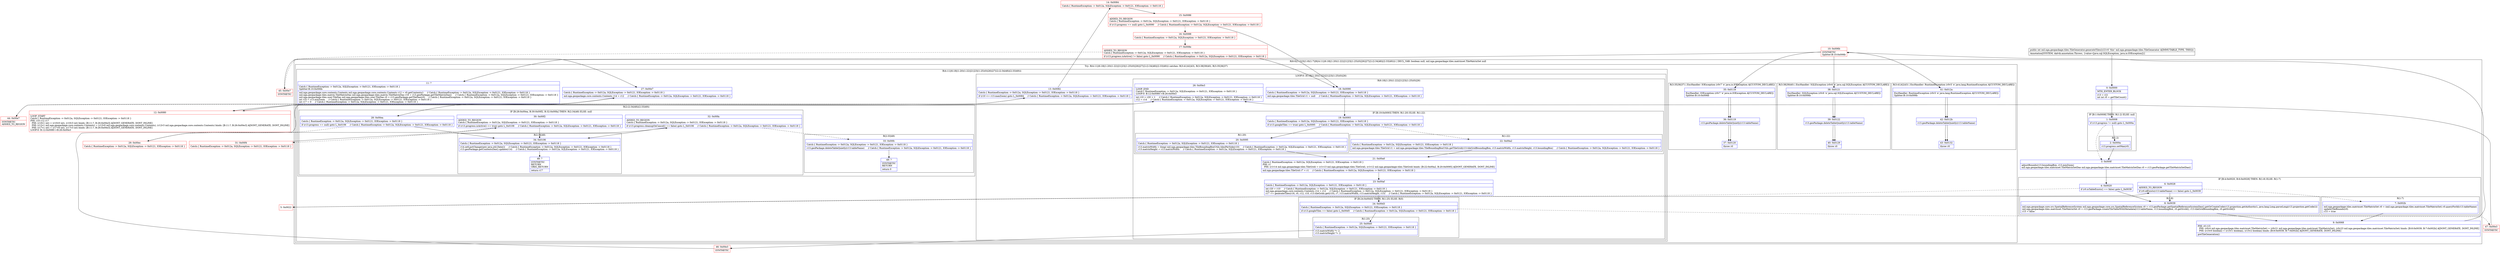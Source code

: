 digraph "CFG formil.nga.geopackage.tiles.TileGenerator.generateTiles()I" {
subgraph cluster_Region_1159612036 {
label = "R(6:0|(1:2)|3|(1:8)(1:7)|9|(4:11|(6:18|(1:20)(1:22)|21|23|(1:25)(0)|26)|27|(2:(2:34|48)|(2:33|49)))) | DECL_VAR: boolean null, mil.nga.geopackage.tiles.matrixset.TileMatrixSet null\l";
node [shape=record,color=blue];
Node_0 [shape=record,label="{0\:\ 0x0000|MTH_ENTER_BLOCK\l|r13 = r21\lint int r0 = getTileCount()\l}"];
subgraph cluster_IfRegion_1423056347 {
label = "IF [B:1:0x0008] THEN: R(1:2) ELSE: null";
node [shape=record,color=blue];
Node_1 [shape=record,label="{1\:\ 0x0008|if (r13.progress != null) goto L_0x000a\l}"];
subgraph cluster_Region_1829791161 {
label = "R(1:2)";
node [shape=record,color=blue];
Node_2 [shape=record,label="{2\:\ 0x000a|r13.progress.setMax(r0)\l}"];
}
}
Node_3 [shape=record,label="{3\:\ 0x000f|adjustBounds(r13.boundingBox, r13.minZoom)\lmil.nga.geopackage.tiles.matrixset.TileMatrixSetDao mil.nga.geopackage.tiles.matrixset.TileMatrixSetDao r0 = r13.geoPackage.getTileMatrixSetDao()\l}"];
subgraph cluster_IfRegion_2089619578 {
label = "IF [B:4:0x0020, B:6:0x0028] THEN: R(1:8) ELSE: R(1:7)";
node [shape=record,color=blue];
Node_4 [shape=record,label="{4\:\ 0x0020|if (r0.isTableExists() == false) goto L_0x0039\l}"];
Node_6 [shape=record,label="{6\:\ 0x0028|ADDED_TO_REGION\l|if (r0.idExists(r13.tableName) == false) goto L_0x0039\l}"];
subgraph cluster_Region_1335922749 {
label = "R(1:8)";
node [shape=record,color=blue];
Node_8 [shape=record,label="{8\:\ 0x0039|mil.nga.geopackage.core.srs.SpatialReferenceSystem mil.nga.geopackage.core.srs.SpatialReferenceSystem r0 = r13.geoPackage.getSpatialReferenceSystemDao().getOrCreateCode(r13.projection.getAuthority(), java.lang.Long.parseLong(r13.projection.getCode()))\lmil.nga.geopackage.tiles.matrixset.TileMatrixSet r0 = r13.geoPackage.createTileTableWithMetadata(r13.tableName, r13.boundingBox, r0.getSrsId(), r13.tileGridBoundingBox, r0.getSrsId())\lr15 = false\l}"];
}
subgraph cluster_Region_2025706440 {
label = "R(1:7)";
node [shape=record,color=blue];
Node_7 [shape=record,label="{7\:\ 0x002b|mil.nga.geopackage.tiles.matrixset.TileMatrixSet r0 = (mil.nga.geopackage.tiles.matrixset.TileMatrixSet) r0.queryForId(r13.tableName)\lupdateTileBounds(r0)\lr15 = true\l}"];
}
}
Node_9 [shape=record,label="{9\:\ 0x0068|PHI: r0 r15 \l  PHI: (r0v4 mil.nga.geopackage.tiles.matrixset.TileMatrixSet) = (r0v21 mil.nga.geopackage.tiles.matrixset.TileMatrixSet), (r0v23 mil.nga.geopackage.tiles.matrixset.TileMatrixSet) binds: [B:8:0x0039, B:7:0x002b] A[DONT_GENERATE, DONT_INLINE]\l  PHI: (r15v0 boolean) = (r15v1 boolean), (r15v2 boolean) binds: [B:8:0x0039, B:7:0x002b] A[DONT_GENERATE, DONT_INLINE]\l|preTileGeneration()\l}"];
subgraph cluster_TryCatchRegion_1898190461 {
label = "Try: R(4:11|(6:18|(1:20)(1:22)|21|23|(1:25)(0)|26)|27|(2:(2:34|48)|(2:33|49))) catches: R(3:41|42|43), R(3:38|39|40), R(3:35|36|37)";
node [shape=record,color=blue];
subgraph cluster_Region_569575901 {
label = "R(4:11|(6:18|(1:20)(1:22)|21|23|(1:25)(0)|26)|27|(2:(2:34|48)|(2:33|49)))";
node [shape=record,color=blue];
Node_11 [shape=record,label="{11\:\ ?|Catch:\{ RuntimeException \-\> 0x012a, SQLException \-\> 0x0121, IOException \-\> 0x0118 \}\lSplitter:B:10:0x006b\l|mil.nga.geopackage.core.contents.Contents mil.nga.geopackage.core.contents.Contents r12 = r0.getContents()     \/\/ Catch:\{ RuntimeException \-\> 0x012a, SQLException \-\> 0x0121, IOException \-\> 0x0118 \}\lmil.nga.geopackage.tiles.matrix.TileMatrixDao mil.nga.geopackage.tiles.matrix.TileMatrixDao r16 = r13.geoPackage.getTileMatrixDao()     \/\/ Catch:\{ RuntimeException \-\> 0x012a, SQLException \-\> 0x0121, IOException \-\> 0x0118 \}\lmil.nga.geopackage.tiles.user.TileDao mil.nga.geopackage.tiles.user.TileDao r0 = r13.geoPackage.getTileDao(r0)     \/\/ Catch:\{ RuntimeException \-\> 0x012a, SQLException \-\> 0x0121, IOException \-\> 0x0118 \}\lint r10 = r13.minZoom     \/\/ Catch:\{ RuntimeException \-\> 0x012a, SQLException \-\> 0x0121, IOException \-\> 0x0118 \}\lint r17 = 0     \/\/ Catch:\{ RuntimeException \-\> 0x012a, SQLException \-\> 0x0121, IOException \-\> 0x0118 \}\l}"];
subgraph cluster_LoopRegion_593262015 {
label = "LOOP:0: (6:18|(1:20)(1:22)|21|23|(1:25)(0)|26)";
node [shape=record,color=blue];
Node_13 [shape=record,label="{13\:\ 0x0082|Catch:\{ RuntimeException \-\> 0x012a, SQLException \-\> 0x0121, IOException \-\> 0x0118 \}\l|if (r10 \<= r13.maxZoom) goto L_0x0084     \/\/ Catch:\{ RuntimeException \-\> 0x012a, SQLException \-\> 0x0121, IOException \-\> 0x0118 \}\l}"];
subgraph cluster_Region_904512345 {
label = "R(6:18|(1:20)(1:22)|21|23|(1:25)(0)|26)";
node [shape=record,color=blue];
Node_18 [shape=record,label="{18\:\ 0x0090|Catch:\{ RuntimeException \-\> 0x012a, SQLException \-\> 0x0121, IOException \-\> 0x0118 \}\l|mil.nga.geopackage.tiles.TileGrid r1 = null     \/\/ Catch:\{ RuntimeException \-\> 0x012a, SQLException \-\> 0x0121, IOException \-\> 0x0118 \}\l}"];
subgraph cluster_IfRegion_2019259540 {
label = "IF [B:19:0x0093] THEN: R(1:20) ELSE: R(1:22)";
node [shape=record,color=blue];
Node_19 [shape=record,label="{19\:\ 0x0093|Catch:\{ RuntimeException \-\> 0x012a, SQLException \-\> 0x0121, IOException \-\> 0x0118 \}\l|if (r13.googleTiles == true) goto L_0x0095     \/\/ Catch:\{ RuntimeException \-\> 0x012a, SQLException \-\> 0x0121, IOException \-\> 0x0118 \}\l}"];
subgraph cluster_Region_1748383889 {
label = "R(1:20)";
node [shape=record,color=blue];
Node_20 [shape=record,label="{20\:\ 0x0095|Catch:\{ RuntimeException \-\> 0x012a, SQLException \-\> 0x0121, IOException \-\> 0x0118 \}\l|r13.matrixWidth = (long) mil.nga.geopackage.tiles.TileBoundingBoxUtils.tilesPerSide(r10)     \/\/ Catch:\{ RuntimeException \-\> 0x012a, SQLException \-\> 0x0121, IOException \-\> 0x0118 \}\lr13.matrixHeight = r13.matrixWidth     \/\/ Catch:\{ RuntimeException \-\> 0x012a, SQLException \-\> 0x0121, IOException \-\> 0x0118 \}\l}"];
}
subgraph cluster_Region_716868575 {
label = "R(1:22)";
node [shape=record,color=blue];
Node_22 [shape=record,label="{22\:\ 0x00a2|Catch:\{ RuntimeException \-\> 0x012a, SQLException \-\> 0x0121, IOException \-\> 0x0118 \}\l|mil.nga.geopackage.tiles.TileGrid r1 = mil.nga.geopackage.tiles.TileBoundingBoxUtils.getTileGrid(r13.tileGridBoundingBox, r13.matrixWidth, r13.matrixHeight, r13.boundingBox)     \/\/ Catch:\{ RuntimeException \-\> 0x012a, SQLException \-\> 0x0121, IOException \-\> 0x0118 \}\l}"];
}
}
Node_21 [shape=record,label="{21\:\ 0x00a0|Catch:\{ RuntimeException \-\> 0x012a, SQLException \-\> 0x0121, IOException \-\> 0x0118 \}\lPHI: r1 \l  PHI: (r1v14 mil.nga.geopackage.tiles.TileGrid) = (r1v13 mil.nga.geopackage.tiles.TileGrid), (r1v12 mil.nga.geopackage.tiles.TileGrid) binds: [B:22:0x00a2, B:20:0x0095] A[DONT_GENERATE, DONT_INLINE]\l|mil.nga.geopackage.tiles.TileGrid r7 = r1     \/\/ Catch:\{ RuntimeException \-\> 0x012a, SQLException \-\> 0x0121, IOException \-\> 0x0118 \}\l}"];
Node_23 [shape=record,label="{23\:\ 0x00af|Catch:\{ RuntimeException \-\> 0x012a, SQLException \-\> 0x0121, IOException \-\> 0x0118 \}\l|int r20 = r10     \/\/ Catch:\{ RuntimeException \-\> 0x012a, SQLException \-\> 0x0121, IOException \-\> 0x0118 \}\lmil.nga.geopackage.core.contents.Contents r14 = r12     \/\/ Catch:\{ RuntimeException \-\> 0x012a, SQLException \-\> 0x0121, IOException \-\> 0x0118 \}\lr17 += generateTiles(r16, r0, r12, r10, r13.tileGrids.get(r10), r7, r13.matrixWidth, r13.matrixHeight, r15)     \/\/ Catch:\{ RuntimeException \-\> 0x012a, SQLException \-\> 0x0121, IOException \-\> 0x0118 \}\l}"];
subgraph cluster_IfRegion_1164746214 {
label = "IF [B:24:0x00d3] THEN: R(1:25) ELSE: R(0)";
node [shape=record,color=blue];
Node_24 [shape=record,label="{24\:\ 0x00d3|Catch:\{ RuntimeException \-\> 0x012a, SQLException \-\> 0x0121, IOException \-\> 0x0118 \}\l|if (r13.googleTiles == false) goto L_0x00d5     \/\/ Catch:\{ RuntimeException \-\> 0x012a, SQLException \-\> 0x0121, IOException \-\> 0x0118 \}\l}"];
subgraph cluster_Region_18115669 {
label = "R(1:25)";
node [shape=record,color=blue];
Node_25 [shape=record,label="{25\:\ 0x00d5|Catch:\{ RuntimeException \-\> 0x012a, SQLException \-\> 0x0121, IOException \-\> 0x0118 \}\l|r13.matrixWidth *= 2\lr13.matrixHeight *= 2\l}"];
}
subgraph cluster_Region_1355941364 {
label = "R(0)";
node [shape=record,color=blue];
}
}
Node_26 [shape=record,label="{26\:\ 0x00e3|LOOP_END\lCatch:\{ RuntimeException \-\> 0x012a, SQLException \-\> 0x0121, IOException \-\> 0x0118 \}\lLOOP:0: B:12:0x0080\-\>B:26:0x00e3\l|int r10 = r20 + 1     \/\/ Catch:\{ RuntimeException \-\> 0x012a, SQLException \-\> 0x0121, IOException \-\> 0x0118 \}\lr12 = r14     \/\/ Catch:\{ RuntimeException \-\> 0x012a, SQLException \-\> 0x0121, IOException \-\> 0x0118 \}\l}"];
}
}
Node_27 [shape=record,label="{27\:\ 0x00e7|Catch:\{ RuntimeException \-\> 0x012a, SQLException \-\> 0x0121, IOException \-\> 0x0118 \}\l|mil.nga.geopackage.core.contents.Contents r14 = r12     \/\/ Catch:\{ RuntimeException \-\> 0x012a, SQLException \-\> 0x0121, IOException \-\> 0x0118 \}\l}"];
subgraph cluster_Region_1938695342 {
label = "R(2:(2:34|48)|(2:33|49))";
node [shape=record,color=blue];
subgraph cluster_IfRegion_1378620564 {
label = "IF [B:28:0x00ea, B:30:0x00f2, B:32:0x00fa] THEN: R(2:34|48) ELSE: null";
node [shape=record,color=blue];
Node_28 [shape=record,label="{28\:\ 0x00ea|Catch:\{ RuntimeException \-\> 0x012a, SQLException \-\> 0x0121, IOException \-\> 0x0118 \}\l|if (r13.progress == null) goto L_0x0106     \/\/ Catch:\{ RuntimeException \-\> 0x012a, SQLException \-\> 0x0121, IOException \-\> 0x0118 \}\l}"];
Node_30 [shape=record,label="{30\:\ 0x00f2|ADDED_TO_REGION\lCatch:\{ RuntimeException \-\> 0x012a, SQLException \-\> 0x0121, IOException \-\> 0x0118 \}\l|if (r13.progress.isActive() == true) goto L_0x0106     \/\/ Catch:\{ RuntimeException \-\> 0x012a, SQLException \-\> 0x0121, IOException \-\> 0x0118 \}\l}"];
Node_32 [shape=record,label="{32\:\ 0x00fa|ADDED_TO_REGION\lCatch:\{ RuntimeException \-\> 0x012a, SQLException \-\> 0x0121, IOException \-\> 0x0118 \}\l|if (r13.progress.cleanupOnCancel() == false) goto L_0x0106     \/\/ Catch:\{ RuntimeException \-\> 0x012a, SQLException \-\> 0x0121, IOException \-\> 0x0118 \}\l}"];
subgraph cluster_Region_1362262443 {
label = "R(2:34|48)";
node [shape=record,color=blue];
Node_34 [shape=record,label="{34\:\ 0x0106|Catch:\{ RuntimeException \-\> 0x012a, SQLException \-\> 0x0121, IOException \-\> 0x0118 \}\l|r14.setLastChange(new java.util.Date())     \/\/ Catch:\{ RuntimeException \-\> 0x012a, SQLException \-\> 0x0121, IOException \-\> 0x0118 \}\lr13.geoPackage.getContentsDao().update(r14)     \/\/ Catch:\{ RuntimeException \-\> 0x012a, SQLException \-\> 0x0121, IOException \-\> 0x0118 \}\l}"];
Node_48 [shape=record,label="{48\:\ ?|SYNTHETIC\lRETURN\lORIG_RETURN\l|return r17\l}"];
}
}
subgraph cluster_Region_1895349312 {
label = "R(2:33|49)";
node [shape=record,color=blue];
Node_33 [shape=record,label="{33\:\ 0x00fc|Catch:\{ RuntimeException \-\> 0x012a, SQLException \-\> 0x0121, IOException \-\> 0x0118 \}\l|r13.geoPackage.deleteTableQuietly(r13.tableName)     \/\/ Catch:\{ RuntimeException \-\> 0x012a, SQLException \-\> 0x0121, IOException \-\> 0x0118 \}\l}"];
Node_49 [shape=record,label="{49\:\ ?|SYNTHETIC\lRETURN\l|return 0\l}"];
}
}
}
subgraph cluster_Region_818276878 {
label = "R(3:41|42|43) | ExcHandler: RuntimeException (r0v5 'e' java.lang.RuntimeException A[CUSTOM_DECLARE])\l";
node [shape=record,color=blue];
Node_41 [shape=record,label="{41\:\ 0x012a|ExcHandler: RuntimeException (r0v5 'e' java.lang.RuntimeException A[CUSTOM_DECLARE])\lSplitter:B:10:0x006b\l}"];
Node_42 [shape=record,label="{42\:\ 0x012b|r13.geoPackage.deleteTableQuietly(r13.tableName)\l}"];
Node_43 [shape=record,label="{43\:\ 0x0132|throw r0\l}"];
}
subgraph cluster_Region_854328300 {
label = "R(3:38|39|40) | ExcHandler: SQLException (r0v6 'e' java.sql.SQLException A[CUSTOM_DECLARE])\l";
node [shape=record,color=blue];
Node_38 [shape=record,label="{38\:\ 0x0121|ExcHandler: SQLException (r0v6 'e' java.sql.SQLException A[CUSTOM_DECLARE])\lSplitter:B:10:0x006b\l}"];
Node_39 [shape=record,label="{39\:\ 0x0122|r13.geoPackage.deleteTableQuietly(r13.tableName)\l}"];
Node_40 [shape=record,label="{40\:\ 0x0129|throw r0\l}"];
}
subgraph cluster_Region_14039441 {
label = "R(3:35|36|37) | ExcHandler: IOException (r0v7 'e' java.io.IOException A[CUSTOM_DECLARE])\l";
node [shape=record,color=blue];
Node_35 [shape=record,label="{35\:\ 0x0118|ExcHandler: IOException (r0v7 'e' java.io.IOException A[CUSTOM_DECLARE])\lSplitter:B:10:0x006b\l}"];
Node_36 [shape=record,label="{36\:\ 0x0119|r13.geoPackage.deleteTableQuietly(r13.tableName)\l}"];
Node_37 [shape=record,label="{37\:\ 0x0120|throw r0\l}"];
}
}
}
subgraph cluster_Region_818276878 {
label = "R(3:41|42|43) | ExcHandler: RuntimeException (r0v5 'e' java.lang.RuntimeException A[CUSTOM_DECLARE])\l";
node [shape=record,color=blue];
Node_41 [shape=record,label="{41\:\ 0x012a|ExcHandler: RuntimeException (r0v5 'e' java.lang.RuntimeException A[CUSTOM_DECLARE])\lSplitter:B:10:0x006b\l}"];
Node_42 [shape=record,label="{42\:\ 0x012b|r13.geoPackage.deleteTableQuietly(r13.tableName)\l}"];
Node_43 [shape=record,label="{43\:\ 0x0132|throw r0\l}"];
}
subgraph cluster_Region_854328300 {
label = "R(3:38|39|40) | ExcHandler: SQLException (r0v6 'e' java.sql.SQLException A[CUSTOM_DECLARE])\l";
node [shape=record,color=blue];
Node_38 [shape=record,label="{38\:\ 0x0121|ExcHandler: SQLException (r0v6 'e' java.sql.SQLException A[CUSTOM_DECLARE])\lSplitter:B:10:0x006b\l}"];
Node_39 [shape=record,label="{39\:\ 0x0122|r13.geoPackage.deleteTableQuietly(r13.tableName)\l}"];
Node_40 [shape=record,label="{40\:\ 0x0129|throw r0\l}"];
}
subgraph cluster_Region_14039441 {
label = "R(3:35|36|37) | ExcHandler: IOException (r0v7 'e' java.io.IOException A[CUSTOM_DECLARE])\l";
node [shape=record,color=blue];
Node_35 [shape=record,label="{35\:\ 0x0118|ExcHandler: IOException (r0v7 'e' java.io.IOException A[CUSTOM_DECLARE])\lSplitter:B:10:0x006b\l}"];
Node_36 [shape=record,label="{36\:\ 0x0119|r13.geoPackage.deleteTableQuietly(r13.tableName)\l}"];
Node_37 [shape=record,label="{37\:\ 0x0120|throw r0\l}"];
}
Node_5 [shape=record,color=red,label="{5\:\ 0x0022}"];
Node_10 [shape=record,color=red,label="{10\:\ 0x006b|SYNTHETIC\lSplitter:B:10:0x006b\l}"];
Node_12 [shape=record,color=red,label="{12\:\ 0x0080|LOOP_START\lCatch:\{ RuntimeException \-\> 0x012a, SQLException \-\> 0x0121, IOException \-\> 0x0118 \}\lPHI: r10 r12 r17 \l  PHI: (r10v1 int) = (r10v0 int), (r10v3 int) binds: [B:11:?, B:26:0x00e3] A[DONT_GENERATE, DONT_INLINE]\l  PHI: (r12v1 mil.nga.geopackage.core.contents.Contents) = (r12v0 mil.nga.geopackage.core.contents.Contents), (r12v3 mil.nga.geopackage.core.contents.Contents) binds: [B:11:?, B:26:0x00e3] A[DONT_GENERATE, DONT_INLINE]\l  PHI: (r17v1 int) = (r17v0 int), (r17v3 int) binds: [B:11:?, B:26:0x00e3] A[DONT_GENERATE, DONT_INLINE]\lLOOP:0: B:12:0x0080\-\>B:26:0x00e3\l}"];
Node_14 [shape=record,color=red,label="{14\:\ 0x0084|Catch:\{ RuntimeException \-\> 0x012a, SQLException \-\> 0x0121, IOException \-\> 0x0118 \}\l}"];
Node_15 [shape=record,color=red,label="{15\:\ 0x0086|ADDED_TO_REGION\lCatch:\{ RuntimeException \-\> 0x012a, SQLException \-\> 0x0121, IOException \-\> 0x0118 \}\l|if (r13.progress == null) goto L_0x0090     \/\/ Catch:\{ RuntimeException \-\> 0x012a, SQLException \-\> 0x0121, IOException \-\> 0x0118 \}\l}"];
Node_16 [shape=record,color=red,label="{16\:\ 0x0088|Catch:\{ RuntimeException \-\> 0x012a, SQLException \-\> 0x0121, IOException \-\> 0x0118 \}\l}"];
Node_17 [shape=record,color=red,label="{17\:\ 0x008e|ADDED_TO_REGION\lCatch:\{ RuntimeException \-\> 0x012a, SQLException \-\> 0x0121, IOException \-\> 0x0118 \}\l|if (r13.progress.isActive() != false) goto L_0x0090     \/\/ Catch:\{ RuntimeException \-\> 0x012a, SQLException \-\> 0x0121, IOException \-\> 0x0118 \}\l}"];
Node_29 [shape=record,color=red,label="{29\:\ 0x00ec|Catch:\{ RuntimeException \-\> 0x012a, SQLException \-\> 0x0121, IOException \-\> 0x0118 \}\l}"];
Node_31 [shape=record,color=red,label="{31\:\ 0x00f4|Catch:\{ RuntimeException \-\> 0x012a, SQLException \-\> 0x0121, IOException \-\> 0x0118 \}\l}"];
Node_44 [shape=record,color=red,label="{44\:\ 0x00e7|SYNTHETIC\lADDED_TO_REGION\l}"];
Node_45 [shape=record,color=red,label="{45\:\ 0x00e7|SYNTHETIC\l}"];
Node_46 [shape=record,color=red,label="{46\:\ 0x00e3|SYNTHETIC\l}"];
Node_47 [shape=record,color=red,label="{47\:\ 0x00e3|SYNTHETIC\l}"];
MethodNode[shape=record,label="{public int mil.nga.geopackage.tiles.TileGenerator.generateTiles((r21v0 'this' mil.nga.geopackage.tiles.TileGenerator A[IMMUTABLE_TYPE, THIS]))  | Annotation[SYSTEM, dalvik.annotation.Throws, \{value=[java.sql.SQLException, java.io.IOException]\}]\l}"];
MethodNode -> Node_0;
Node_0 -> Node_1;
Node_1 -> Node_2;
Node_1 -> Node_3[style=dashed];
Node_2 -> Node_3;
Node_3 -> Node_4;
Node_4 -> Node_5[style=dashed];
Node_4 -> Node_8;
Node_6 -> Node_7[style=dashed];
Node_6 -> Node_8;
Node_8 -> Node_9;
Node_7 -> Node_9;
Node_9 -> Node_10;
Node_11 -> Node_12;
Node_13 -> Node_14;
Node_13 -> Node_44[style=dashed];
Node_18 -> Node_19;
Node_19 -> Node_20;
Node_19 -> Node_22[style=dashed];
Node_20 -> Node_21;
Node_22 -> Node_21;
Node_21 -> Node_23;
Node_23 -> Node_24;
Node_24 -> Node_25;
Node_24 -> Node_47[style=dashed];
Node_25 -> Node_46;
Node_26 -> Node_12;
Node_27 -> Node_28;
Node_28 -> Node_29[style=dashed];
Node_28 -> Node_34;
Node_30 -> Node_31[style=dashed];
Node_30 -> Node_34;
Node_32 -> Node_33[style=dashed];
Node_32 -> Node_34;
Node_34 -> Node_48;
Node_33 -> Node_49;
Node_41 -> Node_42;
Node_42 -> Node_43;
Node_38 -> Node_39;
Node_39 -> Node_40;
Node_35 -> Node_36;
Node_36 -> Node_37;
Node_41 -> Node_42;
Node_42 -> Node_43;
Node_38 -> Node_39;
Node_39 -> Node_40;
Node_35 -> Node_36;
Node_36 -> Node_37;
Node_5 -> Node_6;
Node_10 -> Node_11;
Node_10 -> Node_41;
Node_10 -> Node_38;
Node_10 -> Node_35;
Node_12 -> Node_13;
Node_14 -> Node_15;
Node_15 -> Node_16[style=dashed];
Node_15 -> Node_18;
Node_16 -> Node_17;
Node_17 -> Node_18;
Node_17 -> Node_45[style=dashed];
Node_29 -> Node_30;
Node_31 -> Node_32;
Node_44 -> Node_27;
Node_45 -> Node_27;
Node_46 -> Node_26;
Node_47 -> Node_26;
}


